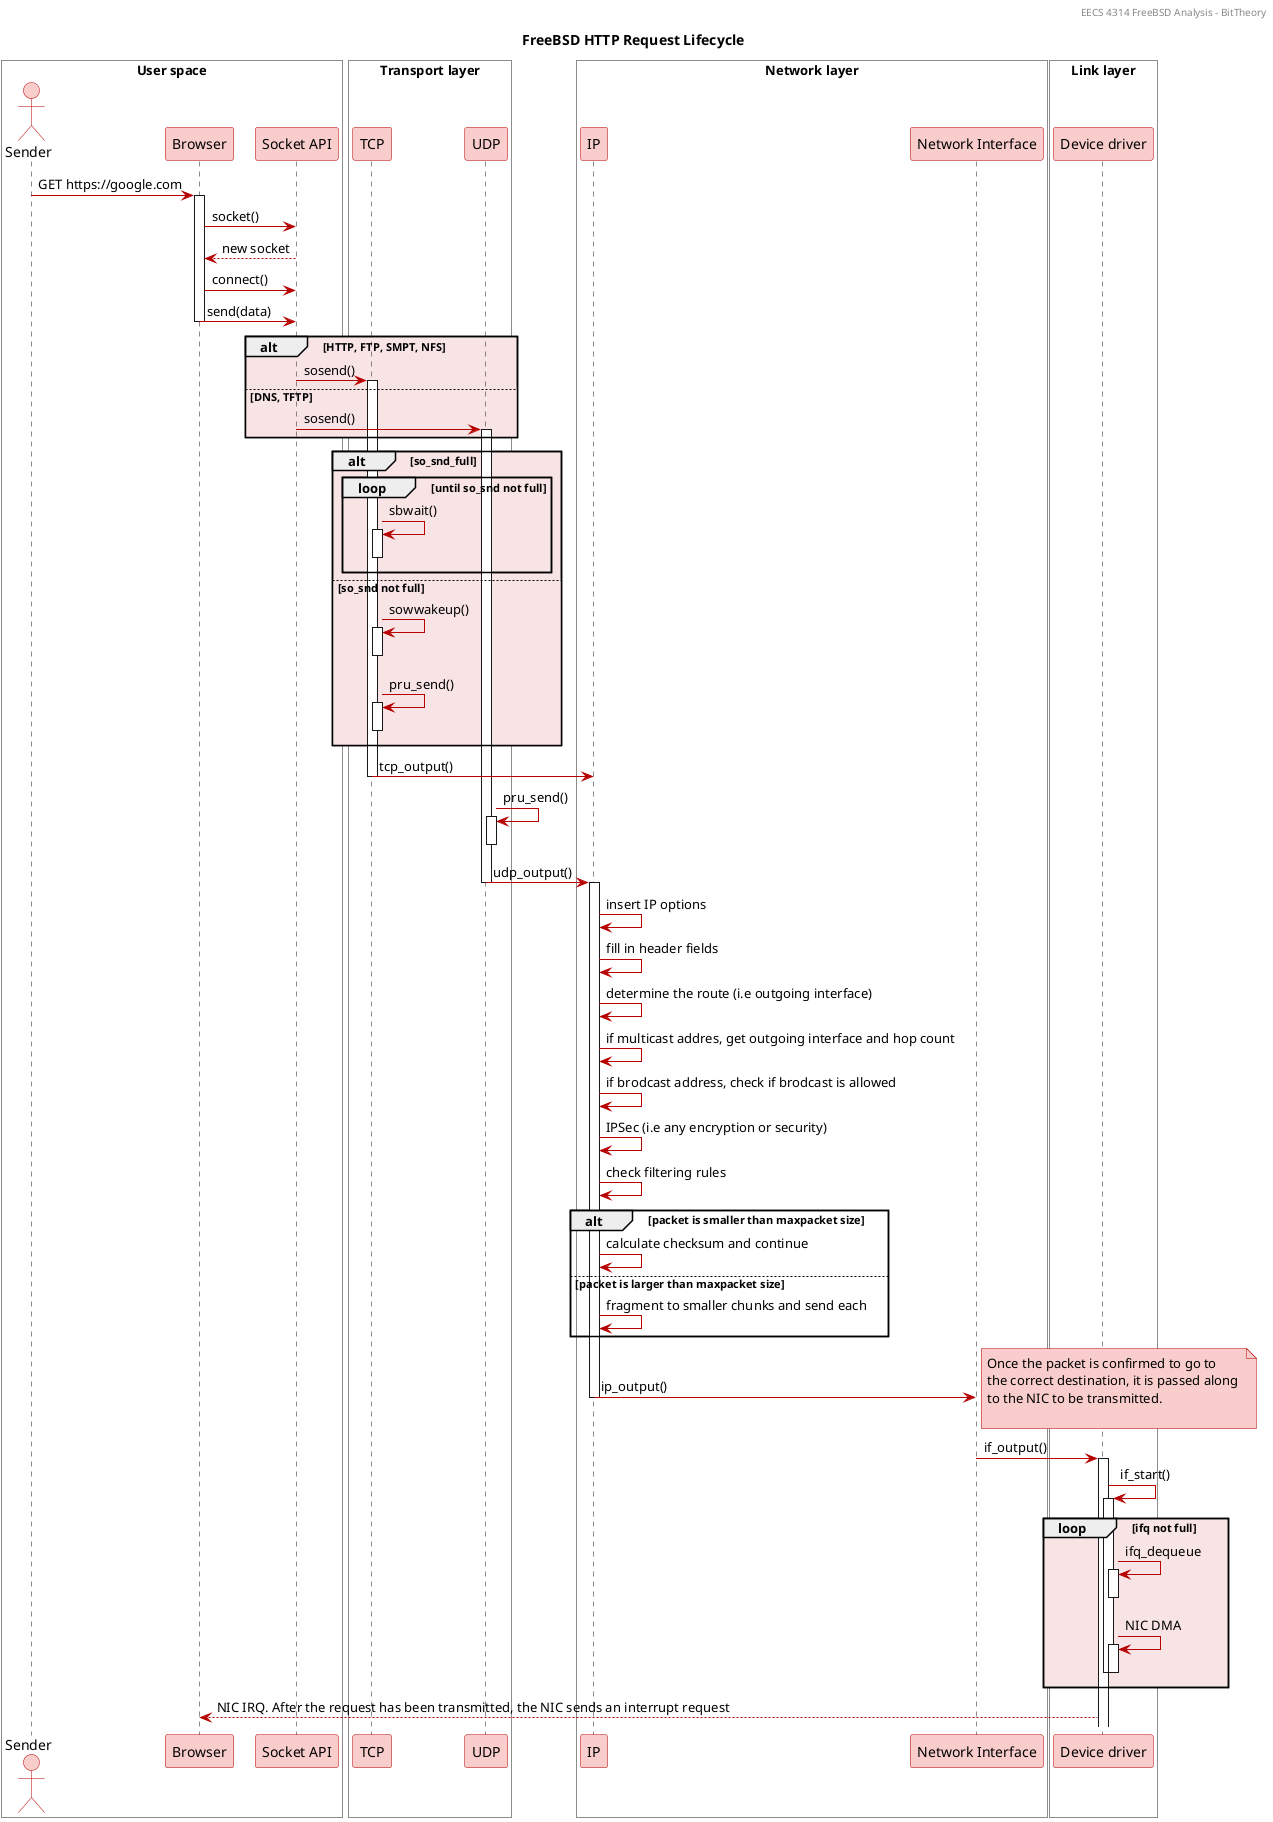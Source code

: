 @startuml
title FreeBSD HTTP Request Lifecycle 
header EECS 4314 FreeBSD Analysis - BitTheory

skinparam {
  ArrowColor #B70000
  ActorBackgroundColor #F8CDCC
  ActorBorderColor #B70000

  NoteBackgroundColor #F8CDCC
  NoteBorderColor #B70000

  ParticipantBackgroundColor #F8CDCC
  ParticipantBorderColor #B70000
  
  NoteBackgroundColor #F8CDCC
  NoteBorderColor #B70000

  DatabaseBackgroundColor #F8CDCC
  DatabaseBorderColor #B70000
}

box "User space" #ffffff
  Actor Sender as s
  participant "Browser" as br
  participant "Socket API" as sa
end box

box "Transport layer" #ffffff
participant TCP
participant UDP
end box

box "Network layer" #ffffff
participant IP
participant "Network Interface" as ni
end box

box "Link layer" #ffffff
participant "Device driver" as dd
end box

s -> br : GET https://google.com
activate br
br -> sa : socket()
sa --> br : new socket
br -> sa : connect()
br -> sa : send(data)
deactivate br

alt #F8E4E4 HTTP, FTP, SMPT, NFS
  sa -> TCP : sosend()
  activate TCP
else DNS, TFTP
  sa -> UDP : sosend()
  activate UDP
end

alt #F8E4E4 so_snd_full
  loop #F8E4E4 until so_snd not full 
    TCP -> TCP : sbwait()
    activate TCP
    deactivate TCP
  end 
else so_snd not full
  TCP -> TCP : sowwakeup()
  activate TCP
  deactivate TCP
  TCP -> TCP : pru_send()
  activate TCP
  deactivate TCP
end

TCP -> IP : tcp_output()
deactivate TCP
UDP -> UDP : pru_send()
activate UDP
deactivate UDP
UDP -> IP : udp_output()
deactivate UDP

activate IP
IP -> IP : insert IP options
IP -> IP : fill in header fields
IP -> IP : determine the route (i.e outgoing interface)
IP -> IP : if multicast addres, get outgoing interface and hop count
IP -> IP : if brodcast address, check if brodcast is allowed
IP -> IP : IPSec (i.e any encryption or security)
IP -> IP : check filtering rules
alt packet is smaller than maxpacket size
  IP -> IP : calculate checksum and continue
else packet is larger than maxpacket size
  IP -> IP : fragment to smaller chunks and send each
end

IP -> ni : ip_output()
note right : Once the packet is confirmed to go to\nthe correct destination, it is passed along \nto the NIC to be transmitted.\n
deactivate IP
ni -> dd : if_output()
deactivate ni
activate dd
dd -> dd : if_start()
activate dd

loop #F8E4E4 ifq not full
  dd -> dd : ifq_dequeue
  activate dd
  deactivate dd
  dd -> dd : NIC DMA
  activate dd
  deactivate dd
  deactivate dd
end
dd --> br : NIC IRQ. After the request has been transmitted, the NIC sends an interrupt request
@enduml